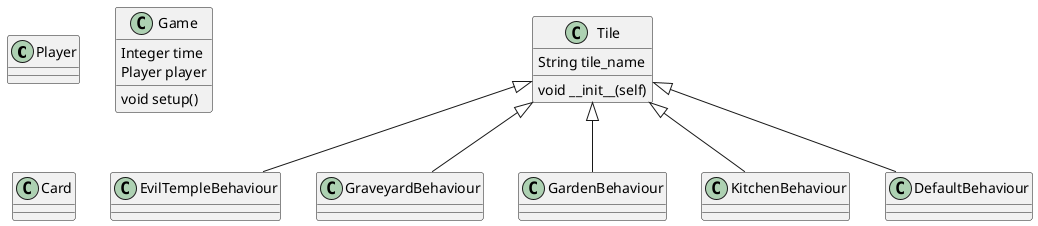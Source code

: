 @startuml Class Diagram
class Player {

}

class Game {
    Integer time
    Player player
    void setup()
}

class Tile {
    String tile_name
    void __init__(self)
}

class EvilTempleBehaviour {

}

class GraveyardBehaviour {

}

class GardenBehaviour {

}

class KitchenBehaviour {

}

class DefaultBehaviour {

}

Tile <|-- DefaultBehaviour
Tile <|-- EvilTempleBehaviour
Tile <|-- GraveyardBehaviour
Tile <|-- GardenBehaviour
Tile <|-- KitchenBehaviour


class Card
@enduml